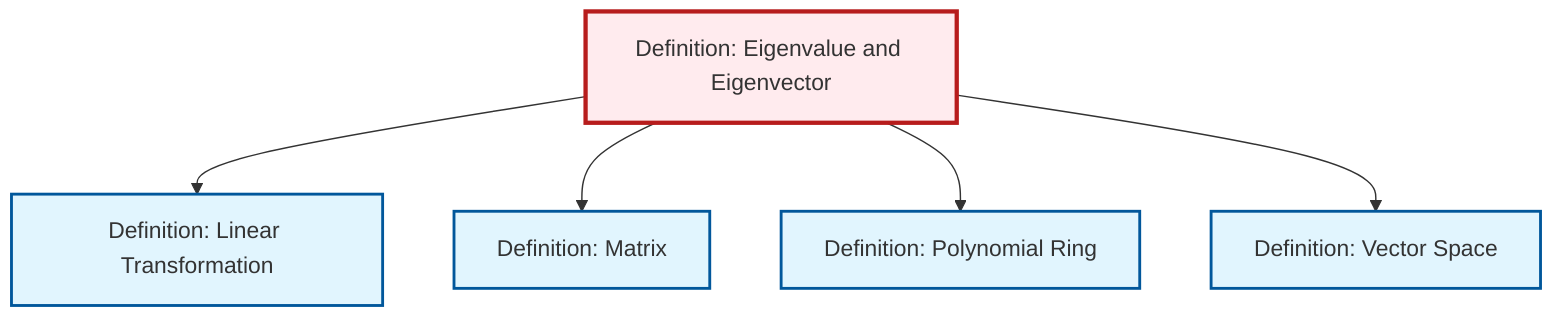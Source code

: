 graph TD
    classDef definition fill:#e1f5fe,stroke:#01579b,stroke-width:2px
    classDef theorem fill:#f3e5f5,stroke:#4a148c,stroke-width:2px
    classDef axiom fill:#fff3e0,stroke:#e65100,stroke-width:2px
    classDef example fill:#e8f5e9,stroke:#1b5e20,stroke-width:2px
    classDef current fill:#ffebee,stroke:#b71c1c,stroke-width:3px
    def-eigenvalue-eigenvector["Definition: Eigenvalue and Eigenvector"]:::definition
    def-vector-space["Definition: Vector Space"]:::definition
    def-matrix["Definition: Matrix"]:::definition
    def-linear-transformation["Definition: Linear Transformation"]:::definition
    def-polynomial-ring["Definition: Polynomial Ring"]:::definition
    def-eigenvalue-eigenvector --> def-linear-transformation
    def-eigenvalue-eigenvector --> def-matrix
    def-eigenvalue-eigenvector --> def-polynomial-ring
    def-eigenvalue-eigenvector --> def-vector-space
    class def-eigenvalue-eigenvector current